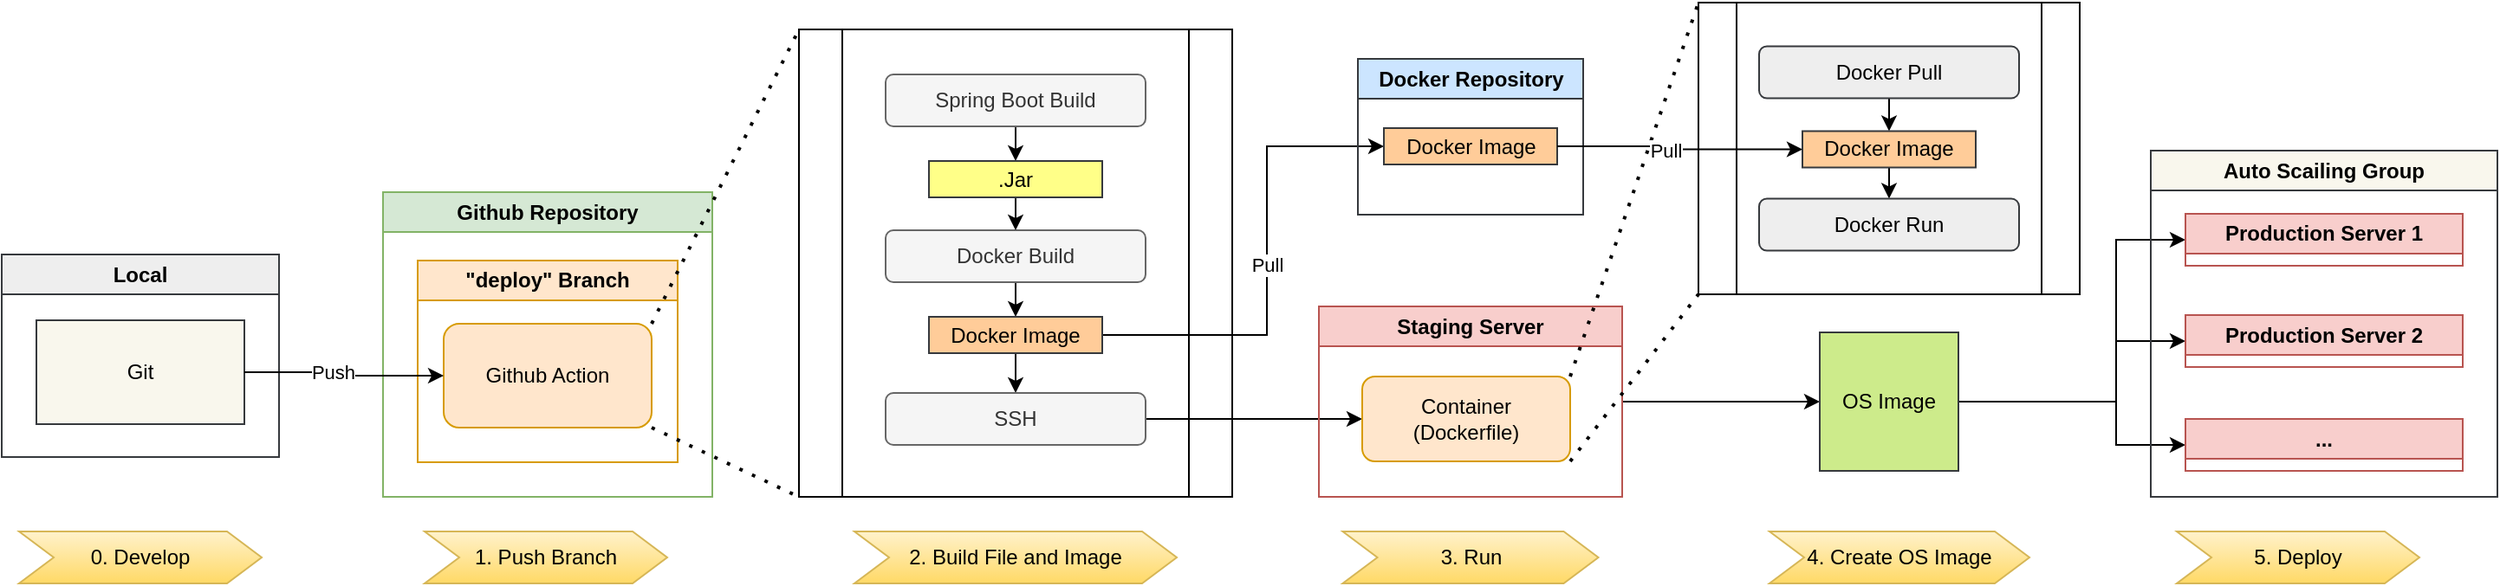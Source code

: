 <mxfile version="21.6.8" type="device">
  <diagram name="페이지-1" id="Jq1uhklOR-HwC0ox45-T">
    <mxGraphModel dx="1036" dy="614" grid="1" gridSize="10" guides="1" tooltips="1" connect="1" arrows="1" fold="1" page="1" pageScale="1" pageWidth="1169" pageHeight="827" background="#ffffff" math="0" shadow="0">
      <root>
        <mxCell id="0" />
        <mxCell id="1" parent="0" />
        <mxCell id="pqtOOftokPSl_fk9Alxg-3" value="Github Repository" style="swimlane;whiteSpace=wrap;html=1;fillColor=#d5e8d4;strokeColor=#82b366;" parent="1" vertex="1">
          <mxGeometry x="560" y="244" width="190" height="176" as="geometry" />
        </mxCell>
        <mxCell id="pqtOOftokPSl_fk9Alxg-4" value="&quot;deploy&quot; Branch" style="swimlane;whiteSpace=wrap;html=1;fillColor=#ffe6cc;strokeColor=#d79b00;" parent="pqtOOftokPSl_fk9Alxg-3" vertex="1">
          <mxGeometry x="20" y="39.5" width="150" height="116.5" as="geometry" />
        </mxCell>
        <mxCell id="pqtOOftokPSl_fk9Alxg-5" value="Github Action" style="rounded=1;whiteSpace=wrap;html=1;fillColor=#ffe6cc;strokeColor=#d79b00;" parent="pqtOOftokPSl_fk9Alxg-4" vertex="1">
          <mxGeometry x="15" y="36.5" width="120" height="60" as="geometry" />
        </mxCell>
        <mxCell id="pqtOOftokPSl_fk9Alxg-7" value="Local" style="swimlane;whiteSpace=wrap;html=1;startSize=23;fillColor=#eeeeee;strokeColor=#36393d;" parent="1" vertex="1">
          <mxGeometry x="340" y="280" width="160" height="117" as="geometry" />
        </mxCell>
        <mxCell id="pqtOOftokPSl_fk9Alxg-8" value="Git" style="rounded=0;whiteSpace=wrap;html=1;fillColor=#f9f7ed;strokeColor=#36393d;" parent="pqtOOftokPSl_fk9Alxg-7" vertex="1">
          <mxGeometry x="20" y="38" width="120" height="60" as="geometry" />
        </mxCell>
        <mxCell id="pqtOOftokPSl_fk9Alxg-12" style="edgeStyle=orthogonalEdgeStyle;rounded=0;orthogonalLoop=1;jettySize=auto;html=1;entryX=0;entryY=0.5;entryDx=0;entryDy=0;" parent="1" source="pqtOOftokPSl_fk9Alxg-8" target="pqtOOftokPSl_fk9Alxg-5" edge="1">
          <mxGeometry relative="1" as="geometry">
            <mxPoint x="545" y="341" as="targetPoint" />
          </mxGeometry>
        </mxCell>
        <mxCell id="pqtOOftokPSl_fk9Alxg-66" value="Push" style="edgeLabel;html=1;align=center;verticalAlign=middle;resizable=0;points=[];" parent="pqtOOftokPSl_fk9Alxg-12" vertex="1" connectable="0">
          <mxGeometry x="-0.019" y="1" relative="1" as="geometry">
            <mxPoint x="-8" as="offset" />
          </mxGeometry>
        </mxCell>
        <mxCell id="pqtOOftokPSl_fk9Alxg-15" value="" style="endArrow=none;dashed=1;html=1;dashPattern=1 3;strokeWidth=2;rounded=0;exitX=1;exitY=0;exitDx=0;exitDy=0;entryX=0;entryY=0;entryDx=0;entryDy=0;" parent="1" source="pqtOOftokPSl_fk9Alxg-5" target="pqtOOftokPSl_fk9Alxg-25" edge="1">
          <mxGeometry width="50" height="50" relative="1" as="geometry">
            <mxPoint x="750" y="260" as="sourcePoint" />
            <mxPoint x="800" y="130" as="targetPoint" />
          </mxGeometry>
        </mxCell>
        <mxCell id="pqtOOftokPSl_fk9Alxg-16" value="" style="endArrow=none;dashed=1;html=1;dashPattern=1 3;strokeWidth=2;rounded=0;exitX=1;exitY=1;exitDx=0;exitDy=0;entryX=0;entryY=1;entryDx=0;entryDy=0;" parent="1" source="pqtOOftokPSl_fk9Alxg-5" target="pqtOOftokPSl_fk9Alxg-25" edge="1">
          <mxGeometry width="50" height="50" relative="1" as="geometry">
            <mxPoint x="750" y="260" as="sourcePoint" />
            <mxPoint x="800" y="420" as="targetPoint" />
          </mxGeometry>
        </mxCell>
        <mxCell id="pqtOOftokPSl_fk9Alxg-25" value="" style="shape=process;whiteSpace=wrap;html=1;backgroundOutline=1;" parent="1" vertex="1">
          <mxGeometry x="800" y="150" width="250" height="270" as="geometry" />
        </mxCell>
        <mxCell id="pqtOOftokPSl_fk9Alxg-26" style="edgeStyle=orthogonalEdgeStyle;rounded=0;orthogonalLoop=1;jettySize=auto;html=1;exitX=0.5;exitY=1;exitDx=0;exitDy=0;entryX=0.5;entryY=0;entryDx=0;entryDy=0;" parent="1" source="pqtOOftokPSl_fk9Alxg-27" target="pqtOOftokPSl_fk9Alxg-31" edge="1">
          <mxGeometry relative="1" as="geometry" />
        </mxCell>
        <mxCell id="pqtOOftokPSl_fk9Alxg-27" value="Spring Boot Build" style="rounded=1;whiteSpace=wrap;html=1;fillColor=#f5f5f5;fontColor=#333333;strokeColor=#666666;" parent="1" vertex="1">
          <mxGeometry x="850" y="176" width="150" height="30" as="geometry" />
        </mxCell>
        <mxCell id="pqtOOftokPSl_fk9Alxg-28" style="edgeStyle=orthogonalEdgeStyle;rounded=0;orthogonalLoop=1;jettySize=auto;html=1;exitX=0.5;exitY=1;exitDx=0;exitDy=0;entryX=0.5;entryY=0;entryDx=0;entryDy=0;" parent="1" source="pqtOOftokPSl_fk9Alxg-29" target="pqtOOftokPSl_fk9Alxg-32" edge="1">
          <mxGeometry relative="1" as="geometry" />
        </mxCell>
        <mxCell id="pqtOOftokPSl_fk9Alxg-29" value="Docker Build" style="rounded=1;whiteSpace=wrap;html=1;fillColor=#f5f5f5;fontColor=#333333;strokeColor=#666666;" parent="1" vertex="1">
          <mxGeometry x="850" y="266" width="150" height="30" as="geometry" />
        </mxCell>
        <mxCell id="pqtOOftokPSl_fk9Alxg-30" style="edgeStyle=orthogonalEdgeStyle;rounded=0;orthogonalLoop=1;jettySize=auto;html=1;exitX=0.5;exitY=1;exitDx=0;exitDy=0;entryX=0.5;entryY=0;entryDx=0;entryDy=0;" parent="1" source="pqtOOftokPSl_fk9Alxg-31" target="pqtOOftokPSl_fk9Alxg-29" edge="1">
          <mxGeometry relative="1" as="geometry" />
        </mxCell>
        <mxCell id="pqtOOftokPSl_fk9Alxg-31" value=".Jar" style="rounded=0;whiteSpace=wrap;html=1;fillColor=#ffff88;strokeColor=#36393d;" parent="1" vertex="1">
          <mxGeometry x="875" y="226" width="100" height="21" as="geometry" />
        </mxCell>
        <mxCell id="G9LLjKA0ANgTY2Gfcixi-4" style="edgeStyle=orthogonalEdgeStyle;rounded=0;orthogonalLoop=1;jettySize=auto;html=1;exitX=0.5;exitY=1;exitDx=0;exitDy=0;" edge="1" parent="1" source="pqtOOftokPSl_fk9Alxg-32" target="pqtOOftokPSl_fk9Alxg-40">
          <mxGeometry relative="1" as="geometry" />
        </mxCell>
        <mxCell id="G9LLjKA0ANgTY2Gfcixi-8" value="Pull" style="edgeStyle=orthogonalEdgeStyle;rounded=0;orthogonalLoop=1;jettySize=auto;html=1;exitX=1;exitY=0.5;exitDx=0;exitDy=0;entryX=0;entryY=0.5;entryDx=0;entryDy=0;" edge="1" parent="1" source="pqtOOftokPSl_fk9Alxg-32" target="pqtOOftokPSl_fk9Alxg-37">
          <mxGeometry relative="1" as="geometry">
            <Array as="points">
              <mxPoint x="1070" y="327" />
              <mxPoint x="1070" y="218" />
            </Array>
          </mxGeometry>
        </mxCell>
        <mxCell id="pqtOOftokPSl_fk9Alxg-32" value="Docker Image" style="rounded=0;whiteSpace=wrap;html=1;fillColor=#ffcc99;strokeColor=#36393d;" parent="1" vertex="1">
          <mxGeometry x="875" y="316" width="100" height="21" as="geometry" />
        </mxCell>
        <mxCell id="pqtOOftokPSl_fk9Alxg-35" value="1. Push Branch" style="shape=step;perimeter=stepPerimeter;whiteSpace=wrap;html=1;fixedSize=1;fillColor=#fff2cc;gradientColor=#ffd966;strokeColor=#d6b656;" parent="1" vertex="1">
          <mxGeometry x="584" y="440" width="140" height="30" as="geometry" />
        </mxCell>
        <mxCell id="pqtOOftokPSl_fk9Alxg-36" value="Docker Repository" style="swimlane;whiteSpace=wrap;html=1;fillColor=#cce5ff;strokeColor=#36393d;" parent="1" vertex="1">
          <mxGeometry x="1122.5" y="167" width="130" height="90" as="geometry" />
        </mxCell>
        <mxCell id="pqtOOftokPSl_fk9Alxg-37" value="Docker Image" style="rounded=0;whiteSpace=wrap;html=1;fillColor=#ffcc99;strokeColor=#36393d;" parent="pqtOOftokPSl_fk9Alxg-36" vertex="1">
          <mxGeometry x="15" y="40" width="100" height="21" as="geometry" />
        </mxCell>
        <mxCell id="pqtOOftokPSl_fk9Alxg-60" style="edgeStyle=orthogonalEdgeStyle;rounded=0;orthogonalLoop=1;jettySize=auto;html=1;entryX=0;entryY=0.5;entryDx=0;entryDy=0;" parent="1" source="pqtOOftokPSl_fk9Alxg-40" target="pqtOOftokPSl_fk9Alxg-57" edge="1">
          <mxGeometry relative="1" as="geometry" />
        </mxCell>
        <mxCell id="pqtOOftokPSl_fk9Alxg-40" value="SSH" style="rounded=1;whiteSpace=wrap;html=1;fillColor=#f5f5f5;fontColor=#333333;strokeColor=#666666;" parent="1" vertex="1">
          <mxGeometry x="850" y="360" width="150" height="30" as="geometry" />
        </mxCell>
        <mxCell id="G9LLjKA0ANgTY2Gfcixi-7" style="edgeStyle=orthogonalEdgeStyle;rounded=0;orthogonalLoop=1;jettySize=auto;html=1;exitX=1;exitY=0.5;exitDx=0;exitDy=0;entryX=0;entryY=0.5;entryDx=0;entryDy=0;" edge="1" parent="1" source="pqtOOftokPSl_fk9Alxg-41" target="G9LLjKA0ANgTY2Gfcixi-6">
          <mxGeometry relative="1" as="geometry" />
        </mxCell>
        <mxCell id="pqtOOftokPSl_fk9Alxg-41" value="Staging Server" style="swimlane;whiteSpace=wrap;html=1;fillColor=#f8cecc;strokeColor=#b85450;" parent="1" vertex="1">
          <mxGeometry x="1100" y="310" width="175" height="110" as="geometry" />
        </mxCell>
        <mxCell id="pqtOOftokPSl_fk9Alxg-57" value="Container &lt;br&gt;(Dockerfile)" style="rounded=1;whiteSpace=wrap;html=1;fillColor=#ffe6cc;strokeColor=#d79b00;" parent="pqtOOftokPSl_fk9Alxg-41" vertex="1">
          <mxGeometry x="25" y="40.5" width="120" height="49" as="geometry" />
        </mxCell>
        <mxCell id="pqtOOftokPSl_fk9Alxg-56" value="" style="shape=process;whiteSpace=wrap;html=1;backgroundOutline=1;" parent="1" vertex="1">
          <mxGeometry x="1319" y="134.5" width="220" height="168.5" as="geometry" />
        </mxCell>
        <mxCell id="pqtOOftokPSl_fk9Alxg-49" style="edgeStyle=orthogonalEdgeStyle;rounded=0;orthogonalLoop=1;jettySize=auto;html=1;exitX=0.5;exitY=1;exitDx=0;exitDy=0;entryX=0.5;entryY=0;entryDx=0;entryDy=0;" parent="1" source="pqtOOftokPSl_fk9Alxg-46" target="pqtOOftokPSl_fk9Alxg-47" edge="1">
          <mxGeometry relative="1" as="geometry" />
        </mxCell>
        <mxCell id="pqtOOftokPSl_fk9Alxg-46" value="Docker Pull" style="rounded=1;whiteSpace=wrap;html=1;fillColor=#eeeeee;strokeColor=#36393d;" parent="1" vertex="1">
          <mxGeometry x="1354" y="159.75" width="150" height="30" as="geometry" />
        </mxCell>
        <mxCell id="pqtOOftokPSl_fk9Alxg-51" style="edgeStyle=orthogonalEdgeStyle;rounded=0;orthogonalLoop=1;jettySize=auto;html=1;exitX=0.5;exitY=1;exitDx=0;exitDy=0;entryX=0.5;entryY=0;entryDx=0;entryDy=0;" parent="1" source="pqtOOftokPSl_fk9Alxg-47" target="pqtOOftokPSl_fk9Alxg-50" edge="1">
          <mxGeometry relative="1" as="geometry" />
        </mxCell>
        <mxCell id="pqtOOftokPSl_fk9Alxg-47" value="Docker Image" style="rounded=0;whiteSpace=wrap;html=1;fillColor=#ffcc99;strokeColor=#36393d;" parent="1" vertex="1">
          <mxGeometry x="1379" y="208.75" width="100" height="21" as="geometry" />
        </mxCell>
        <mxCell id="pqtOOftokPSl_fk9Alxg-50" value="Docker Run" style="rounded=1;whiteSpace=wrap;html=1;fillColor=#eeeeee;strokeColor=#36393d;" parent="1" vertex="1">
          <mxGeometry x="1354" y="247.75" width="150" height="30" as="geometry" />
        </mxCell>
        <mxCell id="pqtOOftokPSl_fk9Alxg-61" value="" style="endArrow=none;dashed=1;html=1;dashPattern=1 3;strokeWidth=2;rounded=0;exitX=1;exitY=0;exitDx=0;exitDy=0;entryX=0;entryY=0;entryDx=0;entryDy=0;" parent="1" source="pqtOOftokPSl_fk9Alxg-57" target="pqtOOftokPSl_fk9Alxg-56" edge="1">
          <mxGeometry width="50" height="50" relative="1" as="geometry">
            <mxPoint x="1420" y="280" as="sourcePoint" />
            <mxPoint x="1470" y="230" as="targetPoint" />
          </mxGeometry>
        </mxCell>
        <mxCell id="pqtOOftokPSl_fk9Alxg-62" value="" style="endArrow=none;dashed=1;html=1;dashPattern=1 3;strokeWidth=2;rounded=0;exitX=1;exitY=1;exitDx=0;exitDy=0;entryX=0;entryY=1;entryDx=0;entryDy=0;" parent="1" source="pqtOOftokPSl_fk9Alxg-57" target="pqtOOftokPSl_fk9Alxg-56" edge="1">
          <mxGeometry width="50" height="50" relative="1" as="geometry">
            <mxPoint x="1420" y="280" as="sourcePoint" />
            <mxPoint x="1470" y="230" as="targetPoint" />
          </mxGeometry>
        </mxCell>
        <mxCell id="pqtOOftokPSl_fk9Alxg-67" value="2. Build File and Image" style="shape=step;perimeter=stepPerimeter;whiteSpace=wrap;html=1;fixedSize=1;fillColor=#fff2cc;gradientColor=#ffd966;strokeColor=#d6b656;" parent="1" vertex="1">
          <mxGeometry x="832" y="440" width="186" height="30" as="geometry" />
        </mxCell>
        <mxCell id="pqtOOftokPSl_fk9Alxg-68" value="3. Run" style="shape=step;perimeter=stepPerimeter;whiteSpace=wrap;html=1;fixedSize=1;fillColor=#fff2cc;gradientColor=#ffd966;strokeColor=#d6b656;" parent="1" vertex="1">
          <mxGeometry x="1113.75" y="440" width="147.5" height="30" as="geometry" />
        </mxCell>
        <mxCell id="pqtOOftokPSl_fk9Alxg-70" value="4. Create OS Image" style="shape=step;perimeter=stepPerimeter;whiteSpace=wrap;html=1;fixedSize=1;fillColor=#fff2cc;gradientColor=#ffd966;strokeColor=#d6b656;" parent="1" vertex="1">
          <mxGeometry x="1360" y="440" width="150" height="30" as="geometry" />
        </mxCell>
        <mxCell id="pqtOOftokPSl_fk9Alxg-76" value="0. Develop" style="shape=step;perimeter=stepPerimeter;whiteSpace=wrap;html=1;fixedSize=1;fillColor=#fff2cc;gradientColor=#ffd966;strokeColor=#d6b656;" parent="1" vertex="1">
          <mxGeometry x="350" y="440" width="140" height="30" as="geometry" />
        </mxCell>
        <mxCell id="G9LLjKA0ANgTY2Gfcixi-1" value="Pull" style="edgeStyle=orthogonalEdgeStyle;rounded=0;orthogonalLoop=1;jettySize=auto;html=1;" edge="1" parent="1" source="pqtOOftokPSl_fk9Alxg-37" target="pqtOOftokPSl_fk9Alxg-47">
          <mxGeometry x="-0.134" y="-2" relative="1" as="geometry">
            <mxPoint as="offset" />
          </mxGeometry>
        </mxCell>
        <mxCell id="G9LLjKA0ANgTY2Gfcixi-23" style="edgeStyle=orthogonalEdgeStyle;rounded=0;orthogonalLoop=1;jettySize=auto;html=1;exitX=1;exitY=0.5;exitDx=0;exitDy=0;entryX=0;entryY=0.5;entryDx=0;entryDy=0;" edge="1" parent="1" source="G9LLjKA0ANgTY2Gfcixi-6" target="G9LLjKA0ANgTY2Gfcixi-15">
          <mxGeometry relative="1" as="geometry">
            <Array as="points">
              <mxPoint x="1560" y="365" />
              <mxPoint x="1560" y="390" />
            </Array>
          </mxGeometry>
        </mxCell>
        <mxCell id="G9LLjKA0ANgTY2Gfcixi-24" style="edgeStyle=orthogonalEdgeStyle;rounded=0;orthogonalLoop=1;jettySize=auto;html=1;exitX=1;exitY=0.5;exitDx=0;exitDy=0;entryX=0;entryY=0.5;entryDx=0;entryDy=0;" edge="1" parent="1" source="G9LLjKA0ANgTY2Gfcixi-6" target="G9LLjKA0ANgTY2Gfcixi-13">
          <mxGeometry relative="1" as="geometry">
            <Array as="points">
              <mxPoint x="1560" y="365" />
              <mxPoint x="1560" y="330" />
            </Array>
          </mxGeometry>
        </mxCell>
        <mxCell id="G9LLjKA0ANgTY2Gfcixi-25" style="edgeStyle=orthogonalEdgeStyle;rounded=0;orthogonalLoop=1;jettySize=auto;html=1;exitX=1;exitY=0.5;exitDx=0;exitDy=0;entryX=0;entryY=0.5;entryDx=0;entryDy=0;" edge="1" parent="1" source="G9LLjKA0ANgTY2Gfcixi-6" target="G9LLjKA0ANgTY2Gfcixi-11">
          <mxGeometry relative="1" as="geometry">
            <Array as="points">
              <mxPoint x="1560" y="365" />
              <mxPoint x="1560" y="272" />
            </Array>
          </mxGeometry>
        </mxCell>
        <mxCell id="G9LLjKA0ANgTY2Gfcixi-6" value="OS Image" style="whiteSpace=wrap;html=1;aspect=fixed;fillColor=#cdeb8b;strokeColor=#36393d;" vertex="1" parent="1">
          <mxGeometry x="1389" y="325" width="80" height="80" as="geometry" />
        </mxCell>
        <mxCell id="G9LLjKA0ANgTY2Gfcixi-9" value="Auto Scailing Group" style="swimlane;whiteSpace=wrap;html=1;fillColor=#f9f7ed;strokeColor=#36393d;" vertex="1" parent="1">
          <mxGeometry x="1580" y="220" width="200" height="200" as="geometry" />
        </mxCell>
        <mxCell id="G9LLjKA0ANgTY2Gfcixi-11" value="Production Server 1" style="swimlane;whiteSpace=wrap;html=1;fillColor=#f8cecc;strokeColor=#b85450;" vertex="1" collapsed="1" parent="G9LLjKA0ANgTY2Gfcixi-9">
          <mxGeometry x="20" y="36.5" width="160" height="30" as="geometry">
            <mxRectangle x="1620" y="257" width="175" height="110" as="alternateBounds" />
          </mxGeometry>
        </mxCell>
        <mxCell id="G9LLjKA0ANgTY2Gfcixi-12" value="Container &lt;br&gt;(Dockerfile)" style="rounded=1;whiteSpace=wrap;html=1;fillColor=#ffe6cc;strokeColor=#d79b00;" vertex="1" parent="G9LLjKA0ANgTY2Gfcixi-11">
          <mxGeometry x="25" y="40.5" width="120" height="49" as="geometry" />
        </mxCell>
        <mxCell id="G9LLjKA0ANgTY2Gfcixi-13" value="Production Server 2" style="swimlane;whiteSpace=wrap;html=1;fillColor=#f8cecc;strokeColor=#b85450;" vertex="1" collapsed="1" parent="G9LLjKA0ANgTY2Gfcixi-9">
          <mxGeometry x="20" y="95" width="160" height="30" as="geometry">
            <mxRectangle x="1620" y="257" width="175" height="110" as="alternateBounds" />
          </mxGeometry>
        </mxCell>
        <mxCell id="G9LLjKA0ANgTY2Gfcixi-14" value="Container &lt;br&gt;(Dockerfile)" style="rounded=1;whiteSpace=wrap;html=1;fillColor=#ffe6cc;strokeColor=#d79b00;" vertex="1" parent="G9LLjKA0ANgTY2Gfcixi-13">
          <mxGeometry x="25" y="40.5" width="120" height="49" as="geometry" />
        </mxCell>
        <mxCell id="G9LLjKA0ANgTY2Gfcixi-15" value="..." style="swimlane;whiteSpace=wrap;html=1;fillColor=#f8cecc;strokeColor=#b85450;" vertex="1" collapsed="1" parent="G9LLjKA0ANgTY2Gfcixi-9">
          <mxGeometry x="20" y="155" width="160" height="30" as="geometry">
            <mxRectangle x="1620" y="257" width="175" height="110" as="alternateBounds" />
          </mxGeometry>
        </mxCell>
        <mxCell id="G9LLjKA0ANgTY2Gfcixi-16" value="Container &lt;br&gt;(Dockerfile)" style="rounded=1;whiteSpace=wrap;html=1;fillColor=#ffe6cc;strokeColor=#d79b00;" vertex="1" parent="G9LLjKA0ANgTY2Gfcixi-15">
          <mxGeometry x="25" y="40.5" width="120" height="49" as="geometry" />
        </mxCell>
        <mxCell id="G9LLjKA0ANgTY2Gfcixi-26" value="5. Deploy" style="shape=step;perimeter=stepPerimeter;whiteSpace=wrap;html=1;fixedSize=1;fillColor=#fff2cc;gradientColor=#ffd966;strokeColor=#d6b656;" vertex="1" parent="1">
          <mxGeometry x="1595" y="440" width="140" height="30" as="geometry" />
        </mxCell>
      </root>
    </mxGraphModel>
  </diagram>
</mxfile>
